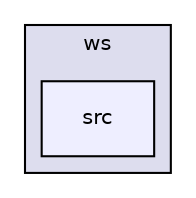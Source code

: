 digraph "src" {
  compound=true
  node [ fontsize="10", fontname="Helvetica"];
  edge [ labelfontsize="10", labelfontname="Helvetica"];
  subgraph clusterdir_31cb2b2129d99301ca9276a5b1c66cb7 {
    graph [ bgcolor="#ddddee", pencolor="black", label="ws" fontname="Helvetica", fontsize="10", URL="dir_31cb2b2129d99301ca9276a5b1c66cb7.html"]
  dir_03290b7fe40b3c4c3eac11971f73be19 [shape=box, label="src", style="filled", fillcolor="#eeeeff", pencolor="black", URL="dir_03290b7fe40b3c4c3eac11971f73be19.html"];
  }
}
